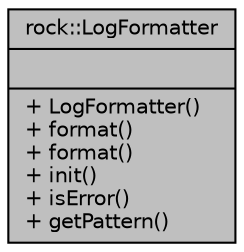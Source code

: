digraph "rock::LogFormatter"
{
 // LATEX_PDF_SIZE
  edge [fontname="Helvetica",fontsize="10",labelfontname="Helvetica",labelfontsize="10"];
  node [fontname="Helvetica",fontsize="10",shape=record];
  Node1 [label="{rock::LogFormatter\n||+ LogFormatter()\l+ format()\l+ format()\l+ init()\l+ isError()\l+ getPattern()\l}",height=0.2,width=0.4,color="black", fillcolor="grey75", style="filled", fontcolor="black",tooltip="日志格式化"];
}

